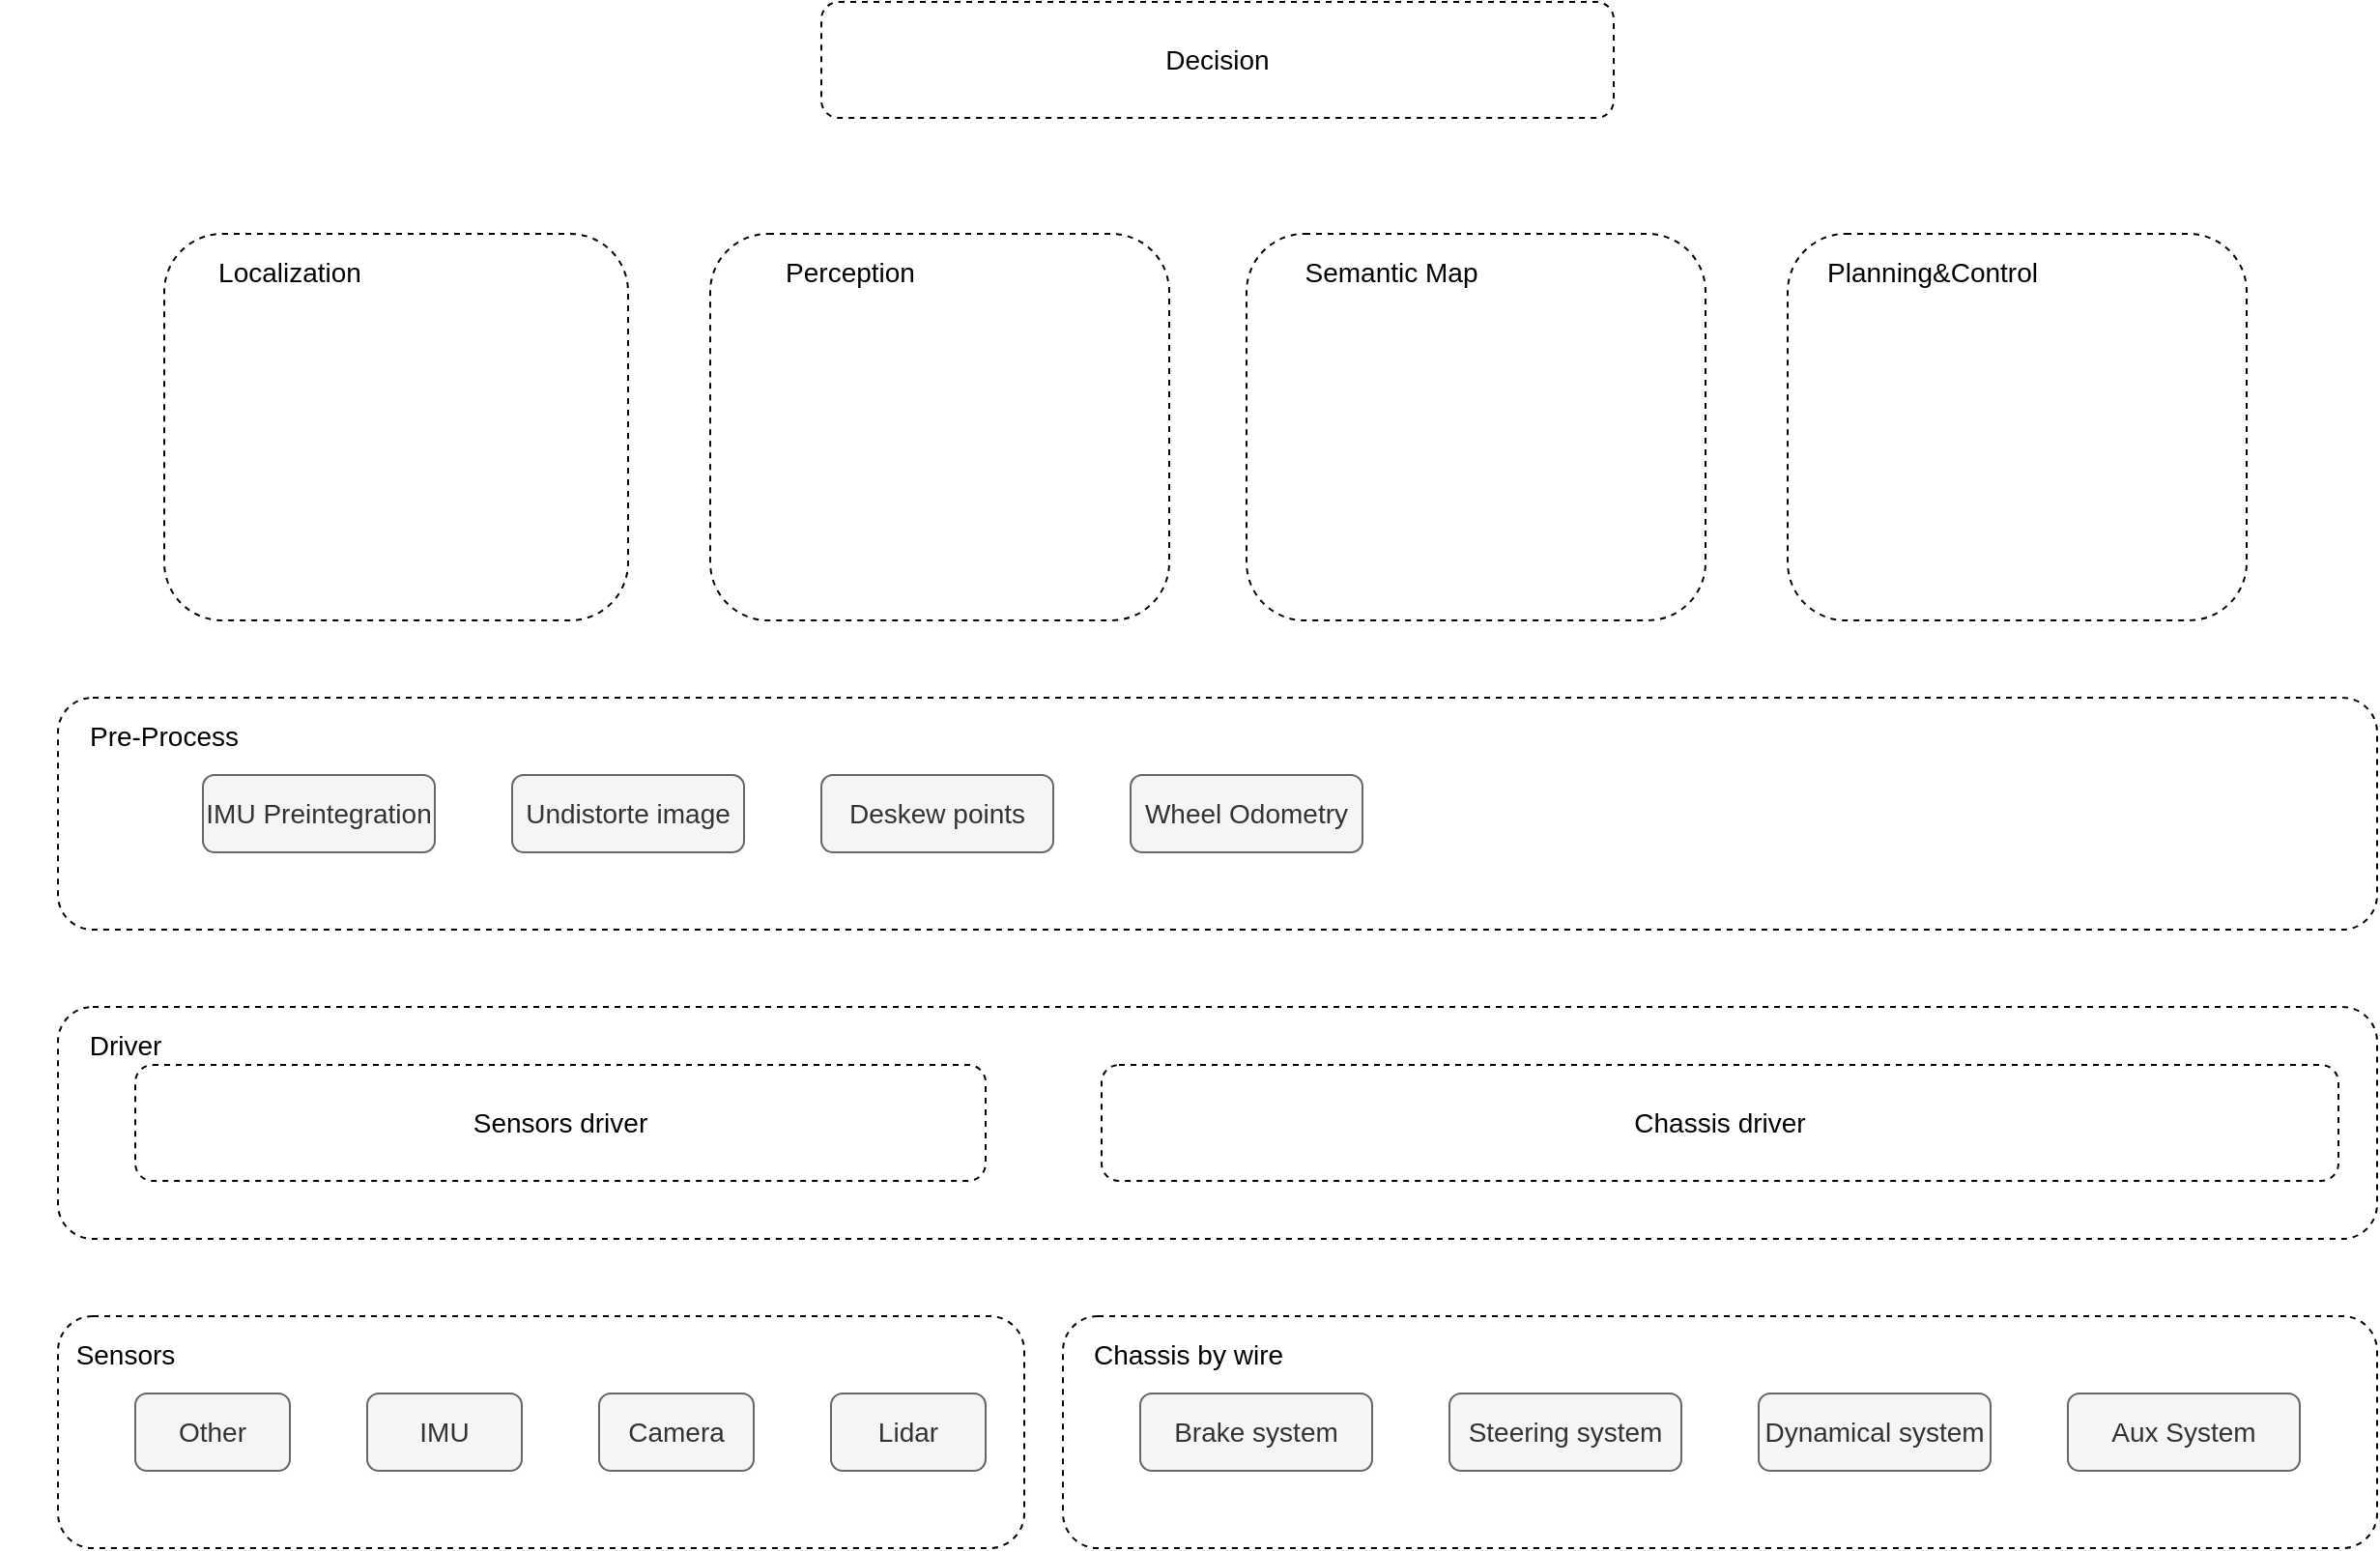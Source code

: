 <mxfile version="14.9.0" type="github">
  <diagram id="qb0dEbikMY-8Ct2QXT_G" name="Page-1">
    <mxGraphModel dx="2513" dy="972" grid="1" gridSize="10" guides="1" tooltips="1" connect="1" arrows="1" fold="1" page="1" pageScale="1" pageWidth="850" pageHeight="1100" math="0" shadow="0">
      <root>
        <mxCell id="0" />
        <mxCell id="1" parent="0" />
        <mxCell id="-qg_6xMkto781CxPvmnp-12" value="" style="rounded=1;whiteSpace=wrap;html=1;fontSize=14;dashed=1;fillColor=none;" vertex="1" parent="1">
          <mxGeometry x="-395" y="880" width="500" height="120" as="geometry" />
        </mxCell>
        <mxCell id="-qg_6xMkto781CxPvmnp-5" value="" style="rounded=1;whiteSpace=wrap;html=1;fontSize=14;dashed=1;fillColor=none;" vertex="1" parent="1">
          <mxGeometry x="125" y="880" width="680" height="120" as="geometry" />
        </mxCell>
        <mxCell id="-qg_6xMkto781CxPvmnp-1" value="Brake system" style="rounded=1;whiteSpace=wrap;html=1;fontSize=14;fillColor=#f5f5f5;strokeColor=#666666;fontColor=#333333;" vertex="1" parent="1">
          <mxGeometry x="165" y="920" width="120" height="40" as="geometry" />
        </mxCell>
        <mxCell id="-qg_6xMkto781CxPvmnp-2" value="Steering system" style="rounded=1;whiteSpace=wrap;html=1;fontSize=14;fillColor=#f5f5f5;strokeColor=#666666;fontColor=#333333;" vertex="1" parent="1">
          <mxGeometry x="325" y="920" width="120" height="40" as="geometry" />
        </mxCell>
        <mxCell id="-qg_6xMkto781CxPvmnp-3" value="Dynamical system" style="rounded=1;whiteSpace=wrap;html=1;fontSize=14;fillColor=#f5f5f5;strokeColor=#666666;fontColor=#333333;" vertex="1" parent="1">
          <mxGeometry x="485" y="920" width="120" height="40" as="geometry" />
        </mxCell>
        <mxCell id="-qg_6xMkto781CxPvmnp-4" value="Aux System" style="rounded=1;whiteSpace=wrap;html=1;fontSize=14;fillColor=#f5f5f5;strokeColor=#666666;fontColor=#333333;" vertex="1" parent="1">
          <mxGeometry x="645" y="920" width="120" height="40" as="geometry" />
        </mxCell>
        <mxCell id="-qg_6xMkto781CxPvmnp-6" value="Chassis by wire" style="text;html=1;strokeColor=none;fillColor=none;align=center;verticalAlign=middle;whiteSpace=wrap;rounded=0;dashed=1;fontSize=14;" vertex="1" parent="1">
          <mxGeometry x="125" y="890" width="130" height="20" as="geometry" />
        </mxCell>
        <mxCell id="-qg_6xMkto781CxPvmnp-8" value="Lidar" style="rounded=1;whiteSpace=wrap;html=1;fontSize=14;fillColor=#f5f5f5;strokeColor=#666666;fontColor=#333333;" vertex="1" parent="1">
          <mxGeometry x="5" y="920" width="80" height="40" as="geometry" />
        </mxCell>
        <mxCell id="-qg_6xMkto781CxPvmnp-9" value="Camera" style="rounded=1;whiteSpace=wrap;html=1;fontSize=14;fillColor=#f5f5f5;strokeColor=#666666;fontColor=#333333;" vertex="1" parent="1">
          <mxGeometry x="-115" y="920" width="80" height="40" as="geometry" />
        </mxCell>
        <mxCell id="-qg_6xMkto781CxPvmnp-10" value="IMU" style="rounded=1;whiteSpace=wrap;html=1;fontSize=14;fillColor=#f5f5f5;strokeColor=#666666;fontColor=#333333;" vertex="1" parent="1">
          <mxGeometry x="-235" y="920" width="80" height="40" as="geometry" />
        </mxCell>
        <mxCell id="-qg_6xMkto781CxPvmnp-11" value="Other" style="rounded=1;whiteSpace=wrap;html=1;fontSize=14;fillColor=#f5f5f5;strokeColor=#666666;fontColor=#333333;" vertex="1" parent="1">
          <mxGeometry x="-355" y="920" width="80" height="40" as="geometry" />
        </mxCell>
        <mxCell id="-qg_6xMkto781CxPvmnp-13" value="Sensors" style="text;html=1;strokeColor=none;fillColor=none;align=center;verticalAlign=middle;whiteSpace=wrap;rounded=0;dashed=1;fontSize=14;" vertex="1" parent="1">
          <mxGeometry x="-425" y="890" width="130" height="20" as="geometry" />
        </mxCell>
        <mxCell id="-qg_6xMkto781CxPvmnp-14" value="" style="rounded=1;whiteSpace=wrap;html=1;fontSize=14;dashed=1;fillColor=none;" vertex="1" parent="1">
          <mxGeometry x="-395" y="720" width="1200" height="120" as="geometry" />
        </mxCell>
        <mxCell id="-qg_6xMkto781CxPvmnp-15" value="Chassis driver" style="rounded=1;whiteSpace=wrap;html=1;fontSize=14;dashed=1;fillColor=none;" vertex="1" parent="1">
          <mxGeometry x="145" y="750" width="640" height="60" as="geometry" />
        </mxCell>
        <mxCell id="-qg_6xMkto781CxPvmnp-16" value="Sensors driver" style="rounded=1;whiteSpace=wrap;html=1;fontSize=14;dashed=1;fillColor=none;" vertex="1" parent="1">
          <mxGeometry x="-355" y="750" width="440" height="60" as="geometry" />
        </mxCell>
        <mxCell id="-qg_6xMkto781CxPvmnp-17" value="Driver" style="text;html=1;strokeColor=none;fillColor=none;align=center;verticalAlign=middle;whiteSpace=wrap;rounded=0;dashed=1;fontSize=14;" vertex="1" parent="1">
          <mxGeometry x="-425" y="730" width="130" height="20" as="geometry" />
        </mxCell>
        <mxCell id="-qg_6xMkto781CxPvmnp-18" value="" style="rounded=1;whiteSpace=wrap;html=1;fontSize=14;dashed=1;fillColor=none;" vertex="1" parent="1">
          <mxGeometry x="-395" y="560" width="1200" height="120" as="geometry" />
        </mxCell>
        <mxCell id="-qg_6xMkto781CxPvmnp-19" value="Pre-Process" style="text;html=1;strokeColor=none;fillColor=none;align=center;verticalAlign=middle;whiteSpace=wrap;rounded=0;dashed=1;fontSize=14;" vertex="1" parent="1">
          <mxGeometry x="-405" y="570" width="130" height="20" as="geometry" />
        </mxCell>
        <mxCell id="-qg_6xMkto781CxPvmnp-20" value="Undistorte image" style="rounded=1;whiteSpace=wrap;html=1;fontSize=14;fillColor=#f5f5f5;strokeColor=#666666;fontColor=#333333;" vertex="1" parent="1">
          <mxGeometry x="-160" y="600" width="120" height="40" as="geometry" />
        </mxCell>
        <mxCell id="-qg_6xMkto781CxPvmnp-21" value="Deskew points" style="rounded=1;whiteSpace=wrap;html=1;fontSize=14;fillColor=#f5f5f5;strokeColor=#666666;fontColor=#333333;" vertex="1" parent="1">
          <mxGeometry y="600" width="120" height="40" as="geometry" />
        </mxCell>
        <mxCell id="-qg_6xMkto781CxPvmnp-23" value="" style="rounded=1;whiteSpace=wrap;html=1;fontSize=14;dashed=1;fillColor=none;" vertex="1" parent="1">
          <mxGeometry x="-340" y="320" width="240" height="200" as="geometry" />
        </mxCell>
        <mxCell id="-qg_6xMkto781CxPvmnp-24" value="" style="rounded=1;whiteSpace=wrap;html=1;fontSize=14;dashed=1;fillColor=none;" vertex="1" parent="1">
          <mxGeometry x="-57.5" y="320" width="237.5" height="200" as="geometry" />
        </mxCell>
        <mxCell id="-qg_6xMkto781CxPvmnp-25" value="" style="rounded=1;whiteSpace=wrap;html=1;fontSize=14;dashed=1;fillColor=none;" vertex="1" parent="1">
          <mxGeometry x="220" y="320" width="237.5" height="200" as="geometry" />
        </mxCell>
        <mxCell id="-qg_6xMkto781CxPvmnp-26" value="" style="rounded=1;whiteSpace=wrap;html=1;fontSize=14;dashed=1;fillColor=none;" vertex="1" parent="1">
          <mxGeometry x="500" y="320" width="237.5" height="200" as="geometry" />
        </mxCell>
        <mxCell id="-qg_6xMkto781CxPvmnp-27" value="Decision" style="rounded=1;whiteSpace=wrap;html=1;dashed=1;fontSize=14;fillColor=none;" vertex="1" parent="1">
          <mxGeometry y="200" width="410" height="60" as="geometry" />
        </mxCell>
        <mxCell id="-qg_6xMkto781CxPvmnp-28" value="Localization" style="text;html=1;strokeColor=none;fillColor=none;align=center;verticalAlign=middle;whiteSpace=wrap;rounded=0;dashed=1;fontSize=14;" vertex="1" parent="1">
          <mxGeometry x="-340" y="330" width="130" height="20" as="geometry" />
        </mxCell>
        <mxCell id="-qg_6xMkto781CxPvmnp-29" value="Perception" style="text;html=1;strokeColor=none;fillColor=none;align=center;verticalAlign=middle;whiteSpace=wrap;rounded=0;dashed=1;fontSize=14;" vertex="1" parent="1">
          <mxGeometry x="-50" y="330" width="130" height="20" as="geometry" />
        </mxCell>
        <mxCell id="-qg_6xMkto781CxPvmnp-30" value="Semantic Map" style="text;html=1;strokeColor=none;fillColor=none;align=center;verticalAlign=middle;whiteSpace=wrap;rounded=0;dashed=1;fontSize=14;" vertex="1" parent="1">
          <mxGeometry x="230" y="330" width="130" height="20" as="geometry" />
        </mxCell>
        <mxCell id="-qg_6xMkto781CxPvmnp-31" value="Planning&amp;amp;Control" style="text;html=1;strokeColor=none;fillColor=none;align=center;verticalAlign=middle;whiteSpace=wrap;rounded=0;dashed=1;fontSize=14;" vertex="1" parent="1">
          <mxGeometry x="510" y="330" width="130" height="20" as="geometry" />
        </mxCell>
        <mxCell id="-qg_6xMkto781CxPvmnp-32" value="IMU Preintegration" style="rounded=1;whiteSpace=wrap;html=1;fontSize=14;fillColor=#f5f5f5;strokeColor=#666666;fontColor=#333333;" vertex="1" parent="1">
          <mxGeometry x="-320" y="600" width="120" height="40" as="geometry" />
        </mxCell>
        <mxCell id="-qg_6xMkto781CxPvmnp-33" value="Wheel Odometry" style="rounded=1;whiteSpace=wrap;html=1;fontSize=14;fillColor=#f5f5f5;strokeColor=#666666;fontColor=#333333;" vertex="1" parent="1">
          <mxGeometry x="160" y="600" width="120" height="40" as="geometry" />
        </mxCell>
      </root>
    </mxGraphModel>
  </diagram>
</mxfile>

